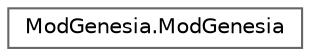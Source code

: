 digraph "Graphical Class Hierarchy"
{
 // LATEX_PDF_SIZE
  bgcolor="transparent";
  edge [fontname=Helvetica,fontsize=10,labelfontname=Helvetica,labelfontsize=10];
  node [fontname=Helvetica,fontsize=10,shape=box,height=0.2,width=0.4];
  rankdir="LR";
  Node0 [label="ModGenesia.ModGenesia",height=0.2,width=0.4,color="grey40", fillcolor="white", style="filled",URL="$class_mod_genesia_1_1_mod_genesia.html",tooltip="General Modding API for Rogue: Genesia."];
}
